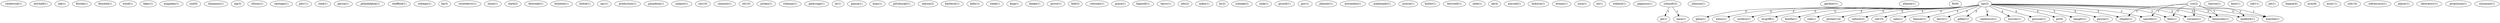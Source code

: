 digraph G {
  vanderwal [ label="vanderwal(1)" ];
  mitchell [ label="mitchell(1)" ];
  oak [ label="oak(1)" ];
  florida [ label="florida(1)" ];
  finished [ label="finished(1)" ];
  wood [ label="wood(1)" ];
  laker [ label="laker(1)" ];
  magadan [ label="magadan(1)" ];
  snd [ label="snd(9)" ];
  benjamin [ label="benjamin(1)" ];
  slg [ label="slg(3)" ];
  stlouis [ label="stlouis(1)" ];
  santiago [ label="santiago(1)" ];
  phi [ label="phi(11)" ];
  reed [ label="reed(1)" ];
  garcia [ label="garcia(1)" ];
  philadelphia [ label="philadelphia(1)" ];
  sheffield [ label="sheffield(1)" ];
  sndiego [ label="sndiego(1)" ];
  ba [ label="ba(3)" ];
  strawberry [ label="strawberry(1)" ];
  olson [ label="olson(1)" ];
  clark [ label="clark(2)" ];
  destrade [ label="destrade(1)" ];
  bichette [ label="bichette(1)" ];
  bolick [ label="bolick(1)" ];
  spc [ label="spc(1)" ];
  production [ label="production(1)" ];
  pasadena [ label="pasadena(1)" ];
  subject [ label="subject(1)" ];
  cin [ label="cin(10)" ];
  caminiti [ label="caminiti(1)" ];
  stl [ label="stl(10)" ];
  jordan [ label="jordan(1)" ];
  coleman [ label="coleman(1)" ];
  galarraga [ label="galarraga(1)" ];
  dr [ label="dr(1)" ];
  piazza [ label="piazza(1)" ];
  espy [ label="espy(1)" ];
  pittsburgh [ label="pittsburgh(1)" ];
  season [ label="season(2)" ];
  barberie [ label="barberie(1)" ];
  kelly [ label="kelly(1)" ];
  week [ label="week(1)" ];
  king [ label="king(1)" ];
  lemke [ label="lemke(1)" ];
  grove [ label="grove(1)" ];
  bell [ label="bell(3)" ];
  colorado [ label="colorado(1)" ];
  grace [ label="grace(1)" ];
  bagwell [ label="bagwell(1)" ];
  barry [ label="barry(1)" ];
  edu [ label="edu(2)" ];
  index [ label="index(1)" ];
  hr [ label="hr(2)" ];
  schmke [ label="schmke(2)" ];
  rank [ label="rank(1)" ];
  girardi [ label="girardi(1)" ];
  gov [ label="gov(1)" ];
  plantier [ label="plantier(1)" ];
  morandini [ label="morandini(1)" ];
  maldonado [ label="maldonado(1)" ];
  justice [ label="justice(1)" ];
  butler [ label="butler(1)" ];
  berryhill [ label="berryhill(1)" ];
  zeile [ label="zeile(1)" ];
  ab [ label="ab(4)" ];
  merced [ label="merced(1)" ];
  dykstra [ label="dykstra(1)" ];
  bream [ label="bream(1)" ];
  sosa [ label="sosa(1)" ];
  sb [ label="sb(1)" ];
  wallach [ label="wallach(1)" ];
  pagnozzi [ label="pagnozzi(1)" ];
  schmidt [ label="schmidt(2)" ];
  jpl [ label="jpl(1)" ];
  nasa [ label="nasa(1)" ];
  johnson [ label="johnson(1)" ];
  gardner [ label="gardner(1)" ];
  atlanta [ label="atlanta(1)" ];
  flo [ label="flo(9)" ];
  cco [ label="cco(2)" ];
  shipley [ label="shipley(1)" ];
  buechle [ label="buechle(1)" ];
  felix [ label="felix(1)" ];
  sanchez [ label="sanchez(1)" ];
  vizcaino [ label="vizcaino(1)" ];
  lankford [ label="lankford(1)" ];
  benavides [ label="benavides(1)" ];
  clayton [ label="clayton(1)" ];
  kent [ label="kent(1)" ];
  snf [ label="snf(11)" ];
  opi [ label="opi(2)" ];
  berry [ label="berry(1)" ];
  gilkey [ label="gilkey(1)" ];
  cianfrocco [ label="cianfrocco(1)" ];
  murray [ label="murray(1)" ];
  grissom [ label="grissom(1)" ];
  slaught [ label="slaught(1)" ];
  gwynn [ label="gwynn(1)" ];
  pena [ label="pena(1)" ];
  weiss [ label="weiss(1)" ];
  cordero [ label="cordero(1)" ];
  mcgriff [ label="mcgriff(1)" ];
  bonilla [ label="bonilla(1)" ];
  cole [ label="cole(1)" ];
  pitcher [ label="pitcher(14)" ];
  caltech [ label="caltech(2)" ];
  col [ label="col(10)" ];
  sabo [ label="sabo(1)" ];
  blauser [ label="blauser(1)" ];
  pit [ label="pit(9)" ];
  jet [ label="jet(1)" ];
  league [ label="league(4)" ];
  nym [ label="nym(9)" ];
  mon [ label="mon(11)" ];
  cub [ label="cub(10)" ];
  snfrancisco [ label="snfrancisco(1)" ];
  player [ label="player(1)" ];
  laboratory [ label="laboratory(1)" ];
  propulsion [ label="propulsion(1)" ];
  cincinnati [ label="cincinnati(1)" ];
  schmidt -> jpl [ label="1" ];
  schmidt -> nasa [ label="1" ];
  cco -> shipley [ label="1" ];
  cco -> buechle [ label="1" ];
  cco -> felix [ label="1" ];
  cco -> sanchez [ label="1" ];
  cco -> vizcaino [ label="1" ];
  cco -> lankford [ label="1" ];
  cco -> benavides [ label="1" ];
  opi -> berry [ label="3" ];
  opi -> shipley [ label="3" ];
  opi -> gilkey [ label="3" ];
  opi -> cianfrocco [ label="3" ];
  opi -> buechle [ label="3" ];
  opi -> murray [ label="3" ];
  opi -> grissom [ label="3" ];
  opi -> slaught [ label="3" ];
  opi -> gwynn [ label="3" ];
  opi -> pena [ label="3" ];
  opi -> felix [ label="3" ];
  opi -> weiss [ label="3" ];
  opi -> cordero [ label="3" ];
  opi -> mcgriff [ label="3" ];
  opi -> sanchez [ label="3" ];
  opi -> bonilla [ label="3" ];
  opi -> cole [ label="3" ];
  opi -> pitcher [ label="3" ];
  opi -> caltech [ label="3" ];
  opi -> vizcaino [ label="3" ];
  opi -> col [ label="3" ];
  opi -> sabo [ label="3" ];
  opi -> blauser [ label="3" ];
  opi -> pit [ label="3" ];
  opi -> lankford [ label="3" ];
  opi -> benavides [ label="3" ];
}
